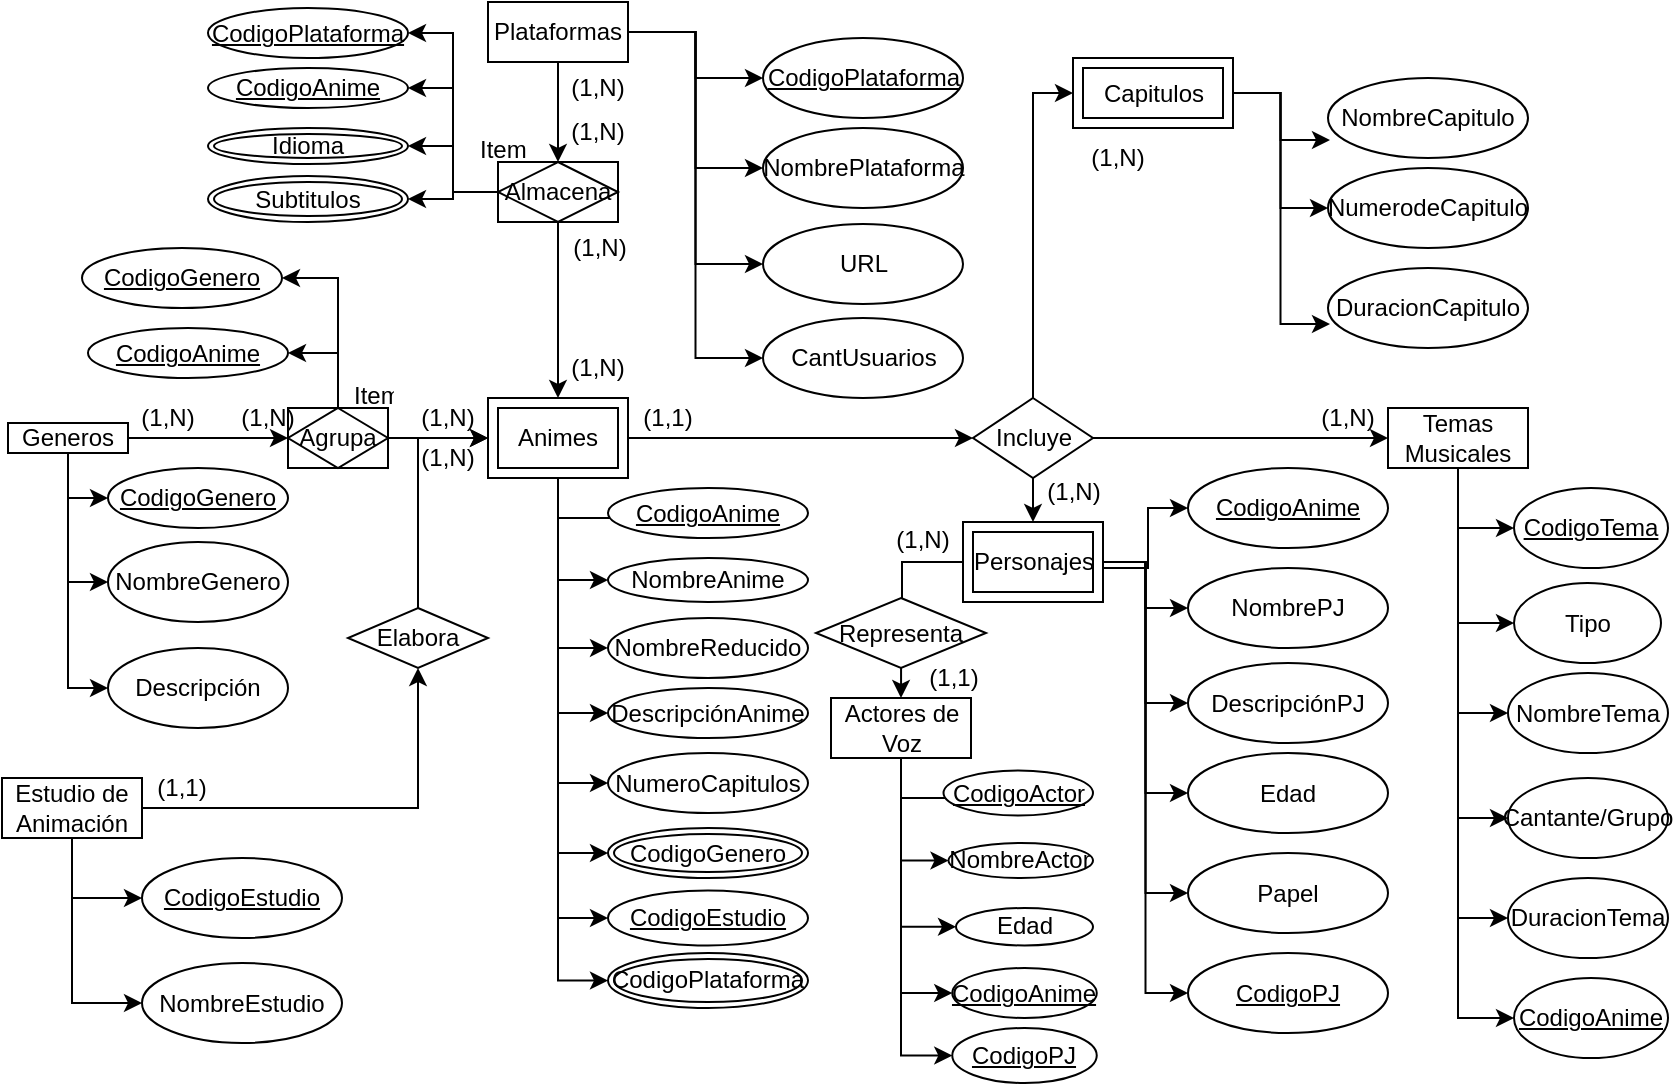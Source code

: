 <mxfile version="27.2.0">
  <diagram id="LH-tsKkg5Ud5S8IPv6GC" name="Page-2">
    <mxGraphModel dx="385" dy="602" grid="0" gridSize="10" guides="1" tooltips="1" connect="1" arrows="1" fold="1" page="0" pageScale="1" pageWidth="827" pageHeight="1169" math="0" shadow="0">
      <root>
        <mxCell id="0" />
        <mxCell id="1" parent="0" />
        <mxCell id="yPKjM2R4A8rT06k8sIfZ-1" style="edgeStyle=orthogonalEdgeStyle;rounded=0;orthogonalLoop=1;jettySize=auto;html=1;entryX=0;entryY=0.5;entryDx=0;entryDy=0;" edge="1" parent="1" source="yPKjM2R4A8rT06k8sIfZ-6" target="yPKjM2R4A8rT06k8sIfZ-85">
          <mxGeometry relative="1" as="geometry" />
        </mxCell>
        <mxCell id="yPKjM2R4A8rT06k8sIfZ-2" style="edgeStyle=orthogonalEdgeStyle;rounded=0;orthogonalLoop=1;jettySize=auto;html=1;entryX=0;entryY=0.5;entryDx=0;entryDy=0;" edge="1" parent="1" source="yPKjM2R4A8rT06k8sIfZ-6" target="yPKjM2R4A8rT06k8sIfZ-84">
          <mxGeometry relative="1" as="geometry" />
        </mxCell>
        <mxCell id="yPKjM2R4A8rT06k8sIfZ-3" style="edgeStyle=orthogonalEdgeStyle;rounded=0;orthogonalLoop=1;jettySize=auto;html=1;entryX=0;entryY=0.5;entryDx=0;entryDy=0;" edge="1" parent="1" source="yPKjM2R4A8rT06k8sIfZ-6" target="yPKjM2R4A8rT06k8sIfZ-86">
          <mxGeometry relative="1" as="geometry" />
        </mxCell>
        <mxCell id="yPKjM2R4A8rT06k8sIfZ-4" style="edgeStyle=orthogonalEdgeStyle;rounded=0;orthogonalLoop=1;jettySize=auto;html=1;entryX=0;entryY=0.5;entryDx=0;entryDy=0;" edge="1" parent="1" source="yPKjM2R4A8rT06k8sIfZ-6" target="yPKjM2R4A8rT06k8sIfZ-95">
          <mxGeometry relative="1" as="geometry" />
        </mxCell>
        <mxCell id="yPKjM2R4A8rT06k8sIfZ-5" style="edgeStyle=orthogonalEdgeStyle;rounded=0;orthogonalLoop=1;jettySize=auto;html=1;" edge="1" parent="1" source="yPKjM2R4A8rT06k8sIfZ-6" target="yPKjM2R4A8rT06k8sIfZ-58">
          <mxGeometry relative="1" as="geometry" />
        </mxCell>
        <mxCell id="yPKjM2R4A8rT06k8sIfZ-6" value="Plataformas" style="whiteSpace=wrap;html=1;align=center;" vertex="1" parent="1">
          <mxGeometry x="340" y="100" width="70" height="30" as="geometry" />
        </mxCell>
        <mxCell id="yPKjM2R4A8rT06k8sIfZ-7" style="edgeStyle=orthogonalEdgeStyle;rounded=0;orthogonalLoop=1;jettySize=auto;html=1;entryX=0;entryY=0.5;entryDx=0;entryDy=0;" edge="1" parent="1" source="yPKjM2R4A8rT06k8sIfZ-11" target="yPKjM2R4A8rT06k8sIfZ-52">
          <mxGeometry relative="1" as="geometry" />
        </mxCell>
        <mxCell id="yPKjM2R4A8rT06k8sIfZ-8" style="edgeStyle=orthogonalEdgeStyle;rounded=0;orthogonalLoop=1;jettySize=auto;html=1;entryX=0;entryY=0.5;entryDx=0;entryDy=0;" edge="1" parent="1" source="yPKjM2R4A8rT06k8sIfZ-11" target="yPKjM2R4A8rT06k8sIfZ-83">
          <mxGeometry relative="1" as="geometry" />
        </mxCell>
        <mxCell id="yPKjM2R4A8rT06k8sIfZ-9" style="edgeStyle=orthogonalEdgeStyle;rounded=0;orthogonalLoop=1;jettySize=auto;html=1;entryX=0;entryY=0.5;entryDx=0;entryDy=0;" edge="1" parent="1" source="yPKjM2R4A8rT06k8sIfZ-11" target="yPKjM2R4A8rT06k8sIfZ-87">
          <mxGeometry relative="1" as="geometry" />
        </mxCell>
        <mxCell id="yPKjM2R4A8rT06k8sIfZ-10" style="edgeStyle=orthogonalEdgeStyle;rounded=0;orthogonalLoop=1;jettySize=auto;html=1;entryX=0;entryY=0.5;entryDx=0;entryDy=0;" edge="1" parent="1" source="yPKjM2R4A8rT06k8sIfZ-11" target="yPKjM2R4A8rT06k8sIfZ-90">
          <mxGeometry relative="1" as="geometry" />
        </mxCell>
        <mxCell id="yPKjM2R4A8rT06k8sIfZ-11" value="Generos" style="whiteSpace=wrap;html=1;align=center;" vertex="1" parent="1">
          <mxGeometry x="100" y="310.5" width="60" height="15" as="geometry" />
        </mxCell>
        <mxCell id="yPKjM2R4A8rT06k8sIfZ-12" style="edgeStyle=orthogonalEdgeStyle;rounded=0;orthogonalLoop=1;jettySize=auto;html=1;entryX=0;entryY=0.5;entryDx=0;entryDy=0;" edge="1" parent="1" source="yPKjM2R4A8rT06k8sIfZ-21" target="yPKjM2R4A8rT06k8sIfZ-64">
          <mxGeometry relative="1" as="geometry" />
        </mxCell>
        <mxCell id="yPKjM2R4A8rT06k8sIfZ-13" style="edgeStyle=orthogonalEdgeStyle;rounded=0;orthogonalLoop=1;jettySize=auto;html=1;entryX=0;entryY=0.5;entryDx=0;entryDy=0;" edge="1" parent="1" source="yPKjM2R4A8rT06k8sIfZ-21" target="yPKjM2R4A8rT06k8sIfZ-105">
          <mxGeometry relative="1" as="geometry" />
        </mxCell>
        <mxCell id="yPKjM2R4A8rT06k8sIfZ-14" style="edgeStyle=orthogonalEdgeStyle;rounded=0;orthogonalLoop=1;jettySize=auto;html=1;entryX=0;entryY=0.5;entryDx=0;entryDy=0;" edge="1" parent="1" source="yPKjM2R4A8rT06k8sIfZ-21" target="yPKjM2R4A8rT06k8sIfZ-106">
          <mxGeometry relative="1" as="geometry" />
        </mxCell>
        <mxCell id="yPKjM2R4A8rT06k8sIfZ-15" style="edgeStyle=orthogonalEdgeStyle;rounded=0;orthogonalLoop=1;jettySize=auto;html=1;entryX=0;entryY=0.5;entryDx=0;entryDy=0;" edge="1" parent="1" source="yPKjM2R4A8rT06k8sIfZ-21" target="yPKjM2R4A8rT06k8sIfZ-108">
          <mxGeometry relative="1" as="geometry" />
        </mxCell>
        <mxCell id="yPKjM2R4A8rT06k8sIfZ-16" style="edgeStyle=orthogonalEdgeStyle;rounded=0;orthogonalLoop=1;jettySize=auto;html=1;entryX=0;entryY=0.5;entryDx=0;entryDy=0;" edge="1" parent="1" source="yPKjM2R4A8rT06k8sIfZ-21" target="yPKjM2R4A8rT06k8sIfZ-109">
          <mxGeometry relative="1" as="geometry" />
        </mxCell>
        <mxCell id="yPKjM2R4A8rT06k8sIfZ-17" style="edgeStyle=orthogonalEdgeStyle;rounded=0;orthogonalLoop=1;jettySize=auto;html=1;entryX=0;entryY=0.5;entryDx=0;entryDy=0;" edge="1" parent="1" source="yPKjM2R4A8rT06k8sIfZ-21" target="yPKjM2R4A8rT06k8sIfZ-107">
          <mxGeometry relative="1" as="geometry" />
        </mxCell>
        <mxCell id="yPKjM2R4A8rT06k8sIfZ-18" style="edgeStyle=orthogonalEdgeStyle;rounded=0;orthogonalLoop=1;jettySize=auto;html=1;entryX=0;entryY=0.5;entryDx=0;entryDy=0;" edge="1" parent="1" source="yPKjM2R4A8rT06k8sIfZ-21" target="yPKjM2R4A8rT06k8sIfZ-110">
          <mxGeometry relative="1" as="geometry" />
        </mxCell>
        <mxCell id="yPKjM2R4A8rT06k8sIfZ-19" style="edgeStyle=orthogonalEdgeStyle;rounded=0;orthogonalLoop=1;jettySize=auto;html=1;entryX=0;entryY=0.5;entryDx=0;entryDy=0;" edge="1" parent="1" source="yPKjM2R4A8rT06k8sIfZ-21" target="yPKjM2R4A8rT06k8sIfZ-112">
          <mxGeometry relative="1" as="geometry" />
        </mxCell>
        <mxCell id="yPKjM2R4A8rT06k8sIfZ-20" style="edgeStyle=orthogonalEdgeStyle;rounded=0;orthogonalLoop=1;jettySize=auto;html=1;entryX=0;entryY=0.5;entryDx=0;entryDy=0;" edge="1" parent="1" source="yPKjM2R4A8rT06k8sIfZ-21" target="yPKjM2R4A8rT06k8sIfZ-111">
          <mxGeometry relative="1" as="geometry" />
        </mxCell>
        <mxCell id="yPKjM2R4A8rT06k8sIfZ-21" value="Animes" style="shape=ext;margin=3;double=1;whiteSpace=wrap;html=1;align=center;" vertex="1" parent="1">
          <mxGeometry x="340" y="298" width="70" height="40" as="geometry" />
        </mxCell>
        <mxCell id="yPKjM2R4A8rT06k8sIfZ-22" style="edgeStyle=orthogonalEdgeStyle;rounded=0;orthogonalLoop=1;jettySize=auto;html=1;entryX=0;entryY=0.5;entryDx=0;entryDy=0;exitX=0.5;exitY=1;exitDx=0;exitDy=0;" edge="1" parent="1" source="yPKjM2R4A8rT06k8sIfZ-25" target="yPKjM2R4A8rT06k8sIfZ-89">
          <mxGeometry relative="1" as="geometry" />
        </mxCell>
        <mxCell id="yPKjM2R4A8rT06k8sIfZ-23" style="edgeStyle=orthogonalEdgeStyle;rounded=0;orthogonalLoop=1;jettySize=auto;html=1;entryX=0;entryY=0.5;entryDx=0;entryDy=0;" edge="1" parent="1" source="yPKjM2R4A8rT06k8sIfZ-25" target="yPKjM2R4A8rT06k8sIfZ-91">
          <mxGeometry relative="1" as="geometry" />
        </mxCell>
        <mxCell id="yPKjM2R4A8rT06k8sIfZ-24" style="edgeStyle=orthogonalEdgeStyle;rounded=0;orthogonalLoop=1;jettySize=auto;html=1;entryX=0.5;entryY=1;entryDx=0;entryDy=0;" edge="1" parent="1" source="yPKjM2R4A8rT06k8sIfZ-25" target="yPKjM2R4A8rT06k8sIfZ-60">
          <mxGeometry relative="1" as="geometry" />
        </mxCell>
        <mxCell id="yPKjM2R4A8rT06k8sIfZ-25" value="Estudio de Animación" style="whiteSpace=wrap;html=1;align=center;" vertex="1" parent="1">
          <mxGeometry x="97" y="488" width="70" height="30" as="geometry" />
        </mxCell>
        <mxCell id="yPKjM2R4A8rT06k8sIfZ-26" style="edgeStyle=orthogonalEdgeStyle;rounded=0;orthogonalLoop=1;jettySize=auto;html=1;entryX=0;entryY=0.5;entryDx=0;entryDy=0;" edge="1" parent="1" source="yPKjM2R4A8rT06k8sIfZ-27" target="yPKjM2R4A8rT06k8sIfZ-93">
          <mxGeometry relative="1" as="geometry" />
        </mxCell>
        <mxCell id="yPKjM2R4A8rT06k8sIfZ-27" value="Capitulos" style="shape=ext;margin=3;double=1;whiteSpace=wrap;html=1;align=center;" vertex="1" parent="1">
          <mxGeometry x="632.5" y="128" width="80" height="35" as="geometry" />
        </mxCell>
        <mxCell id="yPKjM2R4A8rT06k8sIfZ-28" style="edgeStyle=orthogonalEdgeStyle;rounded=0;orthogonalLoop=1;jettySize=auto;html=1;entryX=0.5;entryY=0;entryDx=0;entryDy=0;exitX=0;exitY=0.5;exitDx=0;exitDy=0;" edge="1" parent="1" source="yPKjM2R4A8rT06k8sIfZ-35" target="yPKjM2R4A8rT06k8sIfZ-66">
          <mxGeometry relative="1" as="geometry">
            <Array as="points">
              <mxPoint x="547" y="380" />
              <mxPoint x="547" y="433" />
            </Array>
          </mxGeometry>
        </mxCell>
        <mxCell id="yPKjM2R4A8rT06k8sIfZ-29" style="edgeStyle=orthogonalEdgeStyle;rounded=0;orthogonalLoop=1;jettySize=auto;html=1;entryX=0;entryY=0.5;entryDx=0;entryDy=0;" edge="1" parent="1" source="yPKjM2R4A8rT06k8sIfZ-35" target="yPKjM2R4A8rT06k8sIfZ-114">
          <mxGeometry relative="1" as="geometry" />
        </mxCell>
        <mxCell id="yPKjM2R4A8rT06k8sIfZ-30" style="edgeStyle=orthogonalEdgeStyle;rounded=0;orthogonalLoop=1;jettySize=auto;html=1;entryX=0;entryY=0.5;entryDx=0;entryDy=0;" edge="1" parent="1" source="yPKjM2R4A8rT06k8sIfZ-35" target="yPKjM2R4A8rT06k8sIfZ-117">
          <mxGeometry relative="1" as="geometry" />
        </mxCell>
        <mxCell id="yPKjM2R4A8rT06k8sIfZ-31" style="edgeStyle=orthogonalEdgeStyle;rounded=0;orthogonalLoop=1;jettySize=auto;html=1;entryX=0;entryY=0.5;entryDx=0;entryDy=0;" edge="1" parent="1" source="yPKjM2R4A8rT06k8sIfZ-35" target="yPKjM2R4A8rT06k8sIfZ-118">
          <mxGeometry relative="1" as="geometry" />
        </mxCell>
        <mxCell id="yPKjM2R4A8rT06k8sIfZ-32" value="" style="edgeStyle=orthogonalEdgeStyle;rounded=0;orthogonalLoop=1;jettySize=auto;html=1;" edge="1" parent="1" source="yPKjM2R4A8rT06k8sIfZ-35" target="yPKjM2R4A8rT06k8sIfZ-116">
          <mxGeometry relative="1" as="geometry">
            <Array as="points">
              <mxPoint x="670" y="383" />
              <mxPoint x="670" y="353" />
            </Array>
          </mxGeometry>
        </mxCell>
        <mxCell id="yPKjM2R4A8rT06k8sIfZ-33" style="edgeStyle=orthogonalEdgeStyle;rounded=0;orthogonalLoop=1;jettySize=auto;html=1;entryX=0;entryY=0.5;entryDx=0;entryDy=0;" edge="1" parent="1" source="yPKjM2R4A8rT06k8sIfZ-35" target="yPKjM2R4A8rT06k8sIfZ-115">
          <mxGeometry relative="1" as="geometry" />
        </mxCell>
        <mxCell id="yPKjM2R4A8rT06k8sIfZ-34" style="edgeStyle=orthogonalEdgeStyle;rounded=0;orthogonalLoop=1;jettySize=auto;html=1;entryX=0;entryY=0.5;entryDx=0;entryDy=0;" edge="1" parent="1" source="yPKjM2R4A8rT06k8sIfZ-35" target="yPKjM2R4A8rT06k8sIfZ-122">
          <mxGeometry relative="1" as="geometry" />
        </mxCell>
        <mxCell id="yPKjM2R4A8rT06k8sIfZ-35" value="Personajes" style="shape=ext;margin=3;double=1;whiteSpace=wrap;html=1;align=center;" vertex="1" parent="1">
          <mxGeometry x="577.5" y="360" width="70" height="40" as="geometry" />
        </mxCell>
        <mxCell id="yPKjM2R4A8rT06k8sIfZ-36" style="edgeStyle=orthogonalEdgeStyle;rounded=0;orthogonalLoop=1;jettySize=auto;html=1;entryX=0;entryY=0.5;entryDx=0;entryDy=0;" edge="1" parent="1" source="yPKjM2R4A8rT06k8sIfZ-42" target="yPKjM2R4A8rT06k8sIfZ-113">
          <mxGeometry relative="1" as="geometry" />
        </mxCell>
        <mxCell id="yPKjM2R4A8rT06k8sIfZ-37" style="edgeStyle=orthogonalEdgeStyle;rounded=0;orthogonalLoop=1;jettySize=auto;html=1;entryX=0;entryY=0.5;entryDx=0;entryDy=0;" edge="1" parent="1" source="yPKjM2R4A8rT06k8sIfZ-42" target="yPKjM2R4A8rT06k8sIfZ-98">
          <mxGeometry relative="1" as="geometry" />
        </mxCell>
        <mxCell id="yPKjM2R4A8rT06k8sIfZ-38" style="edgeStyle=orthogonalEdgeStyle;rounded=0;orthogonalLoop=1;jettySize=auto;html=1;entryX=0;entryY=0.5;entryDx=0;entryDy=0;" edge="1" parent="1" source="yPKjM2R4A8rT06k8sIfZ-42" target="yPKjM2R4A8rT06k8sIfZ-99">
          <mxGeometry relative="1" as="geometry" />
        </mxCell>
        <mxCell id="yPKjM2R4A8rT06k8sIfZ-39" style="edgeStyle=orthogonalEdgeStyle;rounded=0;orthogonalLoop=1;jettySize=auto;html=1;entryX=0;entryY=0.5;entryDx=0;entryDy=0;" edge="1" parent="1" source="yPKjM2R4A8rT06k8sIfZ-42" target="yPKjM2R4A8rT06k8sIfZ-100">
          <mxGeometry relative="1" as="geometry" />
        </mxCell>
        <mxCell id="yPKjM2R4A8rT06k8sIfZ-40" style="edgeStyle=orthogonalEdgeStyle;rounded=0;orthogonalLoop=1;jettySize=auto;html=1;entryX=0;entryY=0.5;entryDx=0;entryDy=0;" edge="1" parent="1" source="yPKjM2R4A8rT06k8sIfZ-42" target="yPKjM2R4A8rT06k8sIfZ-101">
          <mxGeometry relative="1" as="geometry" />
        </mxCell>
        <mxCell id="yPKjM2R4A8rT06k8sIfZ-41" style="edgeStyle=orthogonalEdgeStyle;rounded=0;orthogonalLoop=1;jettySize=auto;html=1;entryX=0;entryY=0.5;entryDx=0;entryDy=0;" edge="1" parent="1" source="yPKjM2R4A8rT06k8sIfZ-42" target="yPKjM2R4A8rT06k8sIfZ-119">
          <mxGeometry relative="1" as="geometry" />
        </mxCell>
        <mxCell id="yPKjM2R4A8rT06k8sIfZ-42" value="Temas Musicales" style="whiteSpace=wrap;html=1;align=center;" vertex="1" parent="1">
          <mxGeometry x="790" y="303" width="70" height="30" as="geometry" />
        </mxCell>
        <mxCell id="yPKjM2R4A8rT06k8sIfZ-43" style="edgeStyle=orthogonalEdgeStyle;rounded=0;orthogonalLoop=1;jettySize=auto;html=1;entryX=0;entryY=0.5;entryDx=0;entryDy=0;" edge="1" parent="1" source="yPKjM2R4A8rT06k8sIfZ-48" target="yPKjM2R4A8rT06k8sIfZ-102">
          <mxGeometry relative="1" as="geometry" />
        </mxCell>
        <mxCell id="yPKjM2R4A8rT06k8sIfZ-44" style="edgeStyle=orthogonalEdgeStyle;rounded=0;orthogonalLoop=1;jettySize=auto;html=1;entryX=0;entryY=0.5;entryDx=0;entryDy=0;" edge="1" parent="1" source="yPKjM2R4A8rT06k8sIfZ-48" target="yPKjM2R4A8rT06k8sIfZ-103">
          <mxGeometry relative="1" as="geometry" />
        </mxCell>
        <mxCell id="yPKjM2R4A8rT06k8sIfZ-45" style="edgeStyle=orthogonalEdgeStyle;rounded=0;orthogonalLoop=1;jettySize=auto;html=1;entryX=0;entryY=0.5;entryDx=0;entryDy=0;" edge="1" parent="1" source="yPKjM2R4A8rT06k8sIfZ-48" target="yPKjM2R4A8rT06k8sIfZ-104">
          <mxGeometry relative="1" as="geometry" />
        </mxCell>
        <mxCell id="yPKjM2R4A8rT06k8sIfZ-46" style="edgeStyle=orthogonalEdgeStyle;rounded=0;orthogonalLoop=1;jettySize=auto;html=1;entryX=0;entryY=0.5;entryDx=0;entryDy=0;" edge="1" parent="1" source="yPKjM2R4A8rT06k8sIfZ-48" target="yPKjM2R4A8rT06k8sIfZ-120">
          <mxGeometry relative="1" as="geometry" />
        </mxCell>
        <mxCell id="yPKjM2R4A8rT06k8sIfZ-47" style="edgeStyle=orthogonalEdgeStyle;rounded=0;orthogonalLoop=1;jettySize=auto;html=1;entryX=0;entryY=0.5;entryDx=0;entryDy=0;" edge="1" parent="1" source="yPKjM2R4A8rT06k8sIfZ-48" target="yPKjM2R4A8rT06k8sIfZ-121">
          <mxGeometry relative="1" as="geometry" />
        </mxCell>
        <mxCell id="yPKjM2R4A8rT06k8sIfZ-48" value="Actores de Voz" style="whiteSpace=wrap;html=1;align=center;" vertex="1" parent="1">
          <mxGeometry x="511.5" y="448" width="70" height="30" as="geometry" />
        </mxCell>
        <mxCell id="yPKjM2R4A8rT06k8sIfZ-49" style="edgeStyle=orthogonalEdgeStyle;rounded=0;orthogonalLoop=1;jettySize=auto;html=1;entryX=0;entryY=0.5;entryDx=0;entryDy=0;" edge="1" parent="1" source="yPKjM2R4A8rT06k8sIfZ-52" target="yPKjM2R4A8rT06k8sIfZ-21">
          <mxGeometry relative="1" as="geometry" />
        </mxCell>
        <mxCell id="yPKjM2R4A8rT06k8sIfZ-50" style="edgeStyle=orthogonalEdgeStyle;rounded=0;orthogonalLoop=1;jettySize=auto;html=1;entryX=1;entryY=0.5;entryDx=0;entryDy=0;" edge="1" parent="1" source="yPKjM2R4A8rT06k8sIfZ-52" target="yPKjM2R4A8rT06k8sIfZ-125">
          <mxGeometry relative="1" as="geometry">
            <Array as="points">
              <mxPoint x="265" y="238" />
            </Array>
          </mxGeometry>
        </mxCell>
        <mxCell id="yPKjM2R4A8rT06k8sIfZ-51" style="edgeStyle=orthogonalEdgeStyle;rounded=0;orthogonalLoop=1;jettySize=auto;html=1;entryX=1;entryY=0.5;entryDx=0;entryDy=0;" edge="1" parent="1" source="yPKjM2R4A8rT06k8sIfZ-52" target="yPKjM2R4A8rT06k8sIfZ-126">
          <mxGeometry relative="1" as="geometry" />
        </mxCell>
        <mxCell id="yPKjM2R4A8rT06k8sIfZ-52" value="Agrupa" style="shape=associativeEntity;whiteSpace=wrap;html=1;align=center;" vertex="1" parent="1">
          <mxGeometry x="240" y="303" width="50" height="30" as="geometry" />
        </mxCell>
        <mxCell id="yPKjM2R4A8rT06k8sIfZ-53" style="edgeStyle=orthogonalEdgeStyle;rounded=0;orthogonalLoop=1;jettySize=auto;html=1;" edge="1" parent="1" source="yPKjM2R4A8rT06k8sIfZ-58" target="yPKjM2R4A8rT06k8sIfZ-21">
          <mxGeometry relative="1" as="geometry" />
        </mxCell>
        <mxCell id="yPKjM2R4A8rT06k8sIfZ-54" style="edgeStyle=orthogonalEdgeStyle;rounded=0;orthogonalLoop=1;jettySize=auto;html=1;entryX=1;entryY=0.5;entryDx=0;entryDy=0;" edge="1" parent="1" source="yPKjM2R4A8rT06k8sIfZ-58" target="yPKjM2R4A8rT06k8sIfZ-124">
          <mxGeometry relative="1" as="geometry" />
        </mxCell>
        <mxCell id="yPKjM2R4A8rT06k8sIfZ-55" style="edgeStyle=orthogonalEdgeStyle;rounded=0;orthogonalLoop=1;jettySize=auto;html=1;entryX=1;entryY=0.5;entryDx=0;entryDy=0;" edge="1" parent="1" source="yPKjM2R4A8rT06k8sIfZ-58" target="yPKjM2R4A8rT06k8sIfZ-123">
          <mxGeometry relative="1" as="geometry" />
        </mxCell>
        <mxCell id="yPKjM2R4A8rT06k8sIfZ-56" style="edgeStyle=orthogonalEdgeStyle;rounded=0;orthogonalLoop=1;jettySize=auto;html=1;entryX=1;entryY=0.5;entryDx=0;entryDy=0;" edge="1" parent="1" source="yPKjM2R4A8rT06k8sIfZ-58" target="yPKjM2R4A8rT06k8sIfZ-127">
          <mxGeometry relative="1" as="geometry" />
        </mxCell>
        <mxCell id="yPKjM2R4A8rT06k8sIfZ-57" style="edgeStyle=orthogonalEdgeStyle;rounded=0;orthogonalLoop=1;jettySize=auto;html=1;entryX=1;entryY=0.5;entryDx=0;entryDy=0;" edge="1" parent="1" source="yPKjM2R4A8rT06k8sIfZ-58" target="yPKjM2R4A8rT06k8sIfZ-128">
          <mxGeometry relative="1" as="geometry" />
        </mxCell>
        <mxCell id="yPKjM2R4A8rT06k8sIfZ-58" value="Almacena" style="shape=associativeEntity;whiteSpace=wrap;html=1;align=center;" vertex="1" parent="1">
          <mxGeometry x="345" y="180" width="60" height="30" as="geometry" />
        </mxCell>
        <mxCell id="yPKjM2R4A8rT06k8sIfZ-59" style="edgeStyle=orthogonalEdgeStyle;rounded=0;orthogonalLoop=1;jettySize=auto;html=1;" edge="1" parent="1" source="yPKjM2R4A8rT06k8sIfZ-60" target="yPKjM2R4A8rT06k8sIfZ-21">
          <mxGeometry relative="1" as="geometry">
            <Array as="points">
              <mxPoint x="305" y="318" />
            </Array>
          </mxGeometry>
        </mxCell>
        <mxCell id="yPKjM2R4A8rT06k8sIfZ-60" value="Elabora" style="shape=rhombus;perimeter=rhombusPerimeter;whiteSpace=wrap;html=1;align=center;" vertex="1" parent="1">
          <mxGeometry x="270" y="403" width="70" height="30" as="geometry" />
        </mxCell>
        <mxCell id="yPKjM2R4A8rT06k8sIfZ-61" style="edgeStyle=orthogonalEdgeStyle;rounded=0;orthogonalLoop=1;jettySize=auto;html=1;entryX=0;entryY=0.5;entryDx=0;entryDy=0;" edge="1" parent="1" source="yPKjM2R4A8rT06k8sIfZ-64" target="yPKjM2R4A8rT06k8sIfZ-42">
          <mxGeometry relative="1" as="geometry" />
        </mxCell>
        <mxCell id="yPKjM2R4A8rT06k8sIfZ-62" style="edgeStyle=orthogonalEdgeStyle;rounded=0;orthogonalLoop=1;jettySize=auto;html=1;entryX=0.5;entryY=0;entryDx=0;entryDy=0;exitX=0.5;exitY=1;exitDx=0;exitDy=0;" edge="1" parent="1" source="yPKjM2R4A8rT06k8sIfZ-64" target="yPKjM2R4A8rT06k8sIfZ-35">
          <mxGeometry relative="1" as="geometry" />
        </mxCell>
        <mxCell id="yPKjM2R4A8rT06k8sIfZ-63" style="edgeStyle=orthogonalEdgeStyle;rounded=0;orthogonalLoop=1;jettySize=auto;html=1;entryX=0;entryY=0.5;entryDx=0;entryDy=0;" edge="1" parent="1" source="yPKjM2R4A8rT06k8sIfZ-64" target="yPKjM2R4A8rT06k8sIfZ-27">
          <mxGeometry relative="1" as="geometry" />
        </mxCell>
        <mxCell id="yPKjM2R4A8rT06k8sIfZ-64" value="Incluye" style="shape=rhombus;perimeter=rhombusPerimeter;whiteSpace=wrap;html=1;align=center;" vertex="1" parent="1">
          <mxGeometry x="582.5" y="298" width="60" height="40" as="geometry" />
        </mxCell>
        <mxCell id="yPKjM2R4A8rT06k8sIfZ-65" style="edgeStyle=orthogonalEdgeStyle;rounded=0;orthogonalLoop=1;jettySize=auto;html=1;entryX=0.5;entryY=0;entryDx=0;entryDy=0;" edge="1" parent="1" target="yPKjM2R4A8rT06k8sIfZ-48">
          <mxGeometry relative="1" as="geometry">
            <mxPoint x="546.55" y="430.489" as="sourcePoint" />
          </mxGeometry>
        </mxCell>
        <mxCell id="yPKjM2R4A8rT06k8sIfZ-66" value="Representa" style="shape=rhombus;perimeter=rhombusPerimeter;whiteSpace=wrap;html=1;align=center;" vertex="1" parent="1">
          <mxGeometry x="504" y="398" width="85" height="35" as="geometry" />
        </mxCell>
        <mxCell id="yPKjM2R4A8rT06k8sIfZ-67" value="Item" style="text;strokeColor=none;fillColor=none;spacingLeft=4;spacingRight=4;overflow=hidden;rotatable=0;points=[[0,0.5],[1,0.5]];portConstraint=eastwest;fontSize=12;whiteSpace=wrap;html=1;" vertex="1" parent="1">
          <mxGeometry x="267" y="283" width="30" height="20" as="geometry" />
        </mxCell>
        <mxCell id="yPKjM2R4A8rT06k8sIfZ-68" value="Item" style="text;strokeColor=none;fillColor=none;spacingLeft=4;spacingRight=4;overflow=hidden;rotatable=0;points=[[0,0.5],[1,0.5]];portConstraint=eastwest;fontSize=12;whiteSpace=wrap;html=1;" vertex="1" parent="1">
          <mxGeometry x="330" y="160" width="40" height="30" as="geometry" />
        </mxCell>
        <mxCell id="yPKjM2R4A8rT06k8sIfZ-69" value="(1,N)" style="text;html=1;align=center;verticalAlign=middle;whiteSpace=wrap;rounded=0;" vertex="1" parent="1">
          <mxGeometry x="150" y="293" width="60" height="30" as="geometry" />
        </mxCell>
        <mxCell id="yPKjM2R4A8rT06k8sIfZ-70" value="(1,N)" style="text;html=1;align=center;verticalAlign=middle;whiteSpace=wrap;rounded=0;" vertex="1" parent="1">
          <mxGeometry x="365" y="128" width="60" height="30" as="geometry" />
        </mxCell>
        <mxCell id="yPKjM2R4A8rT06k8sIfZ-71" value="(1,N)" style="text;html=1;align=center;verticalAlign=middle;whiteSpace=wrap;rounded=0;" vertex="1" parent="1">
          <mxGeometry x="200" y="293" width="60" height="30" as="geometry" />
        </mxCell>
        <mxCell id="yPKjM2R4A8rT06k8sIfZ-72" value="(1,N)" style="text;html=1;align=center;verticalAlign=middle;whiteSpace=wrap;rounded=0;" vertex="1" parent="1">
          <mxGeometry x="290" y="293" width="60" height="30" as="geometry" />
        </mxCell>
        <mxCell id="yPKjM2R4A8rT06k8sIfZ-73" value="(1,N)" style="text;html=1;align=center;verticalAlign=middle;whiteSpace=wrap;rounded=0;" vertex="1" parent="1">
          <mxGeometry x="365" y="150" width="60" height="30" as="geometry" />
        </mxCell>
        <mxCell id="yPKjM2R4A8rT06k8sIfZ-74" value="(1,N)" style="text;html=1;align=center;verticalAlign=middle;whiteSpace=wrap;rounded=0;" vertex="1" parent="1">
          <mxGeometry x="367" y="210" width="58" height="26" as="geometry" />
        </mxCell>
        <mxCell id="yPKjM2R4A8rT06k8sIfZ-75" value="(1,N)" style="text;html=1;align=center;verticalAlign=middle;whiteSpace=wrap;rounded=0;" vertex="1" parent="1">
          <mxGeometry x="365" y="268" width="60" height="30" as="geometry" />
        </mxCell>
        <mxCell id="yPKjM2R4A8rT06k8sIfZ-76" value="(1,N)" style="text;html=1;align=center;verticalAlign=middle;whiteSpace=wrap;rounded=0;" vertex="1" parent="1">
          <mxGeometry x="290" y="313" width="60" height="30" as="geometry" />
        </mxCell>
        <mxCell id="yPKjM2R4A8rT06k8sIfZ-77" value="(1,N)" style="text;html=1;align=center;verticalAlign=middle;whiteSpace=wrap;rounded=0;" vertex="1" parent="1">
          <mxGeometry x="625" y="163" width="60" height="30" as="geometry" />
        </mxCell>
        <mxCell id="yPKjM2R4A8rT06k8sIfZ-78" value="(1,N)" style="text;html=1;align=center;verticalAlign=middle;whiteSpace=wrap;rounded=0;" vertex="1" parent="1">
          <mxGeometry x="740" y="293" width="60" height="30" as="geometry" />
        </mxCell>
        <mxCell id="yPKjM2R4A8rT06k8sIfZ-79" value="(1,N)" style="text;html=1;align=center;verticalAlign=middle;whiteSpace=wrap;rounded=0;" vertex="1" parent="1">
          <mxGeometry x="602.75" y="330" width="60" height="30" as="geometry" />
        </mxCell>
        <mxCell id="yPKjM2R4A8rT06k8sIfZ-80" value="(1,N)" style="text;html=1;align=center;verticalAlign=middle;whiteSpace=wrap;rounded=0;" vertex="1" parent="1">
          <mxGeometry x="526.25" y="355" width="62.75" height="28" as="geometry" />
        </mxCell>
        <mxCell id="yPKjM2R4A8rT06k8sIfZ-81" value="(1,1)" style="text;html=1;align=center;verticalAlign=middle;whiteSpace=wrap;rounded=0;" vertex="1" parent="1">
          <mxGeometry x="400" y="293" width="60" height="30" as="geometry" />
        </mxCell>
        <mxCell id="yPKjM2R4A8rT06k8sIfZ-82" value="(1,1)" style="text;html=1;align=center;verticalAlign=middle;whiteSpace=wrap;rounded=0;" vertex="1" parent="1">
          <mxGeometry x="542.75" y="423" width="60" height="30" as="geometry" />
        </mxCell>
        <mxCell id="yPKjM2R4A8rT06k8sIfZ-83" value="CodigoGenero" style="ellipse;whiteSpace=wrap;html=1;align=center;fontStyle=4;" vertex="1" parent="1">
          <mxGeometry x="150" y="333" width="90" height="30" as="geometry" />
        </mxCell>
        <mxCell id="yPKjM2R4A8rT06k8sIfZ-84" value="NombrePlataforma" style="ellipse;whiteSpace=wrap;html=1;align=center;" vertex="1" parent="1">
          <mxGeometry x="477.5" y="163" width="100" height="40" as="geometry" />
        </mxCell>
        <mxCell id="yPKjM2R4A8rT06k8sIfZ-85" value="CodigoPlataforma" style="ellipse;whiteSpace=wrap;html=1;align=center;fontStyle=4;" vertex="1" parent="1">
          <mxGeometry x="477.5" y="118" width="100" height="40" as="geometry" />
        </mxCell>
        <mxCell id="yPKjM2R4A8rT06k8sIfZ-86" value="CantUsuarios" style="ellipse;whiteSpace=wrap;html=1;align=center;" vertex="1" parent="1">
          <mxGeometry x="477.5" y="258" width="100" height="40" as="geometry" />
        </mxCell>
        <mxCell id="yPKjM2R4A8rT06k8sIfZ-87" value="NombreGenero" style="ellipse;whiteSpace=wrap;html=1;align=center;" vertex="1" parent="1">
          <mxGeometry x="150" y="370" width="90" height="40" as="geometry" />
        </mxCell>
        <mxCell id="yPKjM2R4A8rT06k8sIfZ-88" value="(1,1)" style="text;html=1;align=center;verticalAlign=middle;whiteSpace=wrap;rounded=0;" vertex="1" parent="1">
          <mxGeometry x="157" y="478" width="60" height="30" as="geometry" />
        </mxCell>
        <mxCell id="yPKjM2R4A8rT06k8sIfZ-89" value="CodigoEstudio" style="ellipse;whiteSpace=wrap;html=1;align=center;fontStyle=4;" vertex="1" parent="1">
          <mxGeometry x="167" y="528" width="100" height="40" as="geometry" />
        </mxCell>
        <mxCell id="yPKjM2R4A8rT06k8sIfZ-90" value="Descripción" style="ellipse;whiteSpace=wrap;html=1;align=center;" vertex="1" parent="1">
          <mxGeometry x="150" y="423" width="90" height="40" as="geometry" />
        </mxCell>
        <mxCell id="yPKjM2R4A8rT06k8sIfZ-91" value="NombreEstudio" style="ellipse;whiteSpace=wrap;html=1;align=center;" vertex="1" parent="1">
          <mxGeometry x="167" y="580.5" width="100" height="40" as="geometry" />
        </mxCell>
        <mxCell id="yPKjM2R4A8rT06k8sIfZ-92" value="NombreCapitulo" style="ellipse;whiteSpace=wrap;html=1;align=center;" vertex="1" parent="1">
          <mxGeometry x="760" y="138" width="100" height="40" as="geometry" />
        </mxCell>
        <mxCell id="yPKjM2R4A8rT06k8sIfZ-93" value="NumerodeCapitulo" style="ellipse;whiteSpace=wrap;html=1;align=center;" vertex="1" parent="1">
          <mxGeometry x="760" y="183" width="100" height="40" as="geometry" />
        </mxCell>
        <mxCell id="yPKjM2R4A8rT06k8sIfZ-94" value="DuracionCapitulo" style="ellipse;whiteSpace=wrap;html=1;align=center;" vertex="1" parent="1">
          <mxGeometry x="760" y="233" width="100" height="40" as="geometry" />
        </mxCell>
        <mxCell id="yPKjM2R4A8rT06k8sIfZ-95" value="URL" style="ellipse;whiteSpace=wrap;html=1;align=center;" vertex="1" parent="1">
          <mxGeometry x="477.5" y="211" width="100" height="40" as="geometry" />
        </mxCell>
        <mxCell id="yPKjM2R4A8rT06k8sIfZ-96" style="edgeStyle=orthogonalEdgeStyle;rounded=0;orthogonalLoop=1;jettySize=auto;html=1;entryX=0.01;entryY=0.775;entryDx=0;entryDy=0;entryPerimeter=0;" edge="1" parent="1" source="yPKjM2R4A8rT06k8sIfZ-27" target="yPKjM2R4A8rT06k8sIfZ-92">
          <mxGeometry relative="1" as="geometry" />
        </mxCell>
        <mxCell id="yPKjM2R4A8rT06k8sIfZ-97" style="edgeStyle=orthogonalEdgeStyle;rounded=0;orthogonalLoop=1;jettySize=auto;html=1;entryX=0.01;entryY=0.7;entryDx=0;entryDy=0;entryPerimeter=0;" edge="1" parent="1" source="yPKjM2R4A8rT06k8sIfZ-27" target="yPKjM2R4A8rT06k8sIfZ-94">
          <mxGeometry relative="1" as="geometry" />
        </mxCell>
        <mxCell id="yPKjM2R4A8rT06k8sIfZ-98" value="Tipo" style="ellipse;whiteSpace=wrap;html=1;align=center;" vertex="1" parent="1">
          <mxGeometry x="853" y="390.5" width="73.5" height="40" as="geometry" />
        </mxCell>
        <mxCell id="yPKjM2R4A8rT06k8sIfZ-99" value="NombreTema" style="ellipse;whiteSpace=wrap;html=1;align=center;" vertex="1" parent="1">
          <mxGeometry x="850" y="435.5" width="80" height="40" as="geometry" />
        </mxCell>
        <mxCell id="yPKjM2R4A8rT06k8sIfZ-100" value="Cantante/Grupo" style="ellipse;whiteSpace=wrap;html=1;align=center;" vertex="1" parent="1">
          <mxGeometry x="850" y="488" width="80" height="40" as="geometry" />
        </mxCell>
        <mxCell id="yPKjM2R4A8rT06k8sIfZ-101" value="DuracionTema" style="ellipse;whiteSpace=wrap;html=1;align=center;" vertex="1" parent="1">
          <mxGeometry x="850" y="538" width="80" height="40" as="geometry" />
        </mxCell>
        <mxCell id="yPKjM2R4A8rT06k8sIfZ-102" value="CodigoActor" style="ellipse;whiteSpace=wrap;html=1;align=center;fontStyle=4;" vertex="1" parent="1">
          <mxGeometry x="567.75" y="484.25" width="74.75" height="22.5" as="geometry" />
        </mxCell>
        <mxCell id="yPKjM2R4A8rT06k8sIfZ-103" value="NombreActor" style="ellipse;whiteSpace=wrap;html=1;align=center;" vertex="1" parent="1">
          <mxGeometry x="570.25" y="520.5" width="72.25" height="17.5" as="geometry" />
        </mxCell>
        <mxCell id="yPKjM2R4A8rT06k8sIfZ-104" value="Edad" style="ellipse;whiteSpace=wrap;html=1;align=center;" vertex="1" parent="1">
          <mxGeometry x="574" y="553" width="68.5" height="18.75" as="geometry" />
        </mxCell>
        <mxCell id="yPKjM2R4A8rT06k8sIfZ-105" value="CodigoAnime" style="ellipse;whiteSpace=wrap;html=1;align=center;fontStyle=4;" vertex="1" parent="1">
          <mxGeometry x="400" y="343" width="100" height="25" as="geometry" />
        </mxCell>
        <mxCell id="yPKjM2R4A8rT06k8sIfZ-106" value="NombreAnime" style="ellipse;whiteSpace=wrap;html=1;align=center;" vertex="1" parent="1">
          <mxGeometry x="400" y="378" width="100" height="22" as="geometry" />
        </mxCell>
        <mxCell id="yPKjM2R4A8rT06k8sIfZ-107" value="NumeroCapitulos" style="ellipse;whiteSpace=wrap;html=1;align=center;" vertex="1" parent="1">
          <mxGeometry x="400" y="475.5" width="100" height="30" as="geometry" />
        </mxCell>
        <mxCell id="yPKjM2R4A8rT06k8sIfZ-108" value="NombreReducido" style="ellipse;whiteSpace=wrap;html=1;align=center;" vertex="1" parent="1">
          <mxGeometry x="400" y="407.99" width="100" height="30" as="geometry" />
        </mxCell>
        <mxCell id="yPKjM2R4A8rT06k8sIfZ-109" value="DescripciónAnime" style="ellipse;whiteSpace=wrap;html=1;align=center;" vertex="1" parent="1">
          <mxGeometry x="400" y="443" width="100" height="25" as="geometry" />
        </mxCell>
        <mxCell id="yPKjM2R4A8rT06k8sIfZ-110" value="CodigoEstudio" style="ellipse;whiteSpace=wrap;html=1;align=center;fontStyle=4;" vertex="1" parent="1">
          <mxGeometry x="400" y="544.25" width="100" height="27.5" as="geometry" />
        </mxCell>
        <mxCell id="yPKjM2R4A8rT06k8sIfZ-111" value="CodigoPlataforma" style="ellipse;shape=doubleEllipse;margin=3;whiteSpace=wrap;html=1;align=center;" vertex="1" parent="1">
          <mxGeometry x="400" y="575.5" width="100" height="27.5" as="geometry" />
        </mxCell>
        <mxCell id="yPKjM2R4A8rT06k8sIfZ-112" value="CodigoGenero" style="ellipse;shape=doubleEllipse;margin=3;whiteSpace=wrap;html=1;align=center;" vertex="1" parent="1">
          <mxGeometry x="400" y="513" width="100" height="25" as="geometry" />
        </mxCell>
        <mxCell id="yPKjM2R4A8rT06k8sIfZ-113" value="CodigoTema" style="ellipse;whiteSpace=wrap;html=1;align=center;fontStyle=4;" vertex="1" parent="1">
          <mxGeometry x="853" y="343" width="77" height="40" as="geometry" />
        </mxCell>
        <mxCell id="yPKjM2R4A8rT06k8sIfZ-114" value="NombrePJ" style="ellipse;whiteSpace=wrap;html=1;align=center;" vertex="1" parent="1">
          <mxGeometry x="690" y="383" width="100" height="40" as="geometry" />
        </mxCell>
        <mxCell id="yPKjM2R4A8rT06k8sIfZ-115" value="DescripciónPJ" style="ellipse;whiteSpace=wrap;html=1;align=center;" vertex="1" parent="1">
          <mxGeometry x="690" y="430.5" width="100" height="40" as="geometry" />
        </mxCell>
        <mxCell id="yPKjM2R4A8rT06k8sIfZ-116" value="CodigoAnime" style="ellipse;whiteSpace=wrap;html=1;align=center;fontStyle=4;" vertex="1" parent="1">
          <mxGeometry x="690" y="333" width="100" height="40" as="geometry" />
        </mxCell>
        <mxCell id="yPKjM2R4A8rT06k8sIfZ-117" value="Edad" style="ellipse;whiteSpace=wrap;html=1;align=center;" vertex="1" parent="1">
          <mxGeometry x="690" y="475.5" width="100" height="40" as="geometry" />
        </mxCell>
        <mxCell id="yPKjM2R4A8rT06k8sIfZ-118" value="Papel" style="ellipse;whiteSpace=wrap;html=1;align=center;" vertex="1" parent="1">
          <mxGeometry x="690" y="525.5" width="100" height="40" as="geometry" />
        </mxCell>
        <mxCell id="yPKjM2R4A8rT06k8sIfZ-119" value="CodigoAnime" style="ellipse;whiteSpace=wrap;html=1;align=center;fontStyle=4;" vertex="1" parent="1">
          <mxGeometry x="853" y="588" width="77" height="40" as="geometry" />
        </mxCell>
        <mxCell id="yPKjM2R4A8rT06k8sIfZ-120" value="CodigoAnime" style="ellipse;whiteSpace=wrap;html=1;align=center;fontStyle=4;" vertex="1" parent="1">
          <mxGeometry x="572.13" y="583" width="72.25" height="25" as="geometry" />
        </mxCell>
        <mxCell id="yPKjM2R4A8rT06k8sIfZ-121" value="CodigoPJ" style="ellipse;whiteSpace=wrap;html=1;align=center;fontStyle=4;" vertex="1" parent="1">
          <mxGeometry x="572.13" y="613" width="72.25" height="27.5" as="geometry" />
        </mxCell>
        <mxCell id="yPKjM2R4A8rT06k8sIfZ-122" value="CodigoPJ" style="ellipse;whiteSpace=wrap;html=1;align=center;fontStyle=4;" vertex="1" parent="1">
          <mxGeometry x="690" y="575.5" width="100" height="40" as="geometry" />
        </mxCell>
        <mxCell id="yPKjM2R4A8rT06k8sIfZ-123" value="CodigoPlataforma" style="ellipse;whiteSpace=wrap;html=1;align=center;fontStyle=4;" vertex="1" parent="1">
          <mxGeometry x="200" y="103" width="100" height="25" as="geometry" />
        </mxCell>
        <mxCell id="yPKjM2R4A8rT06k8sIfZ-124" value="CodigoAnime" style="ellipse;whiteSpace=wrap;html=1;align=center;fontStyle=4;" vertex="1" parent="1">
          <mxGeometry x="200" y="133" width="100" height="20" as="geometry" />
        </mxCell>
        <mxCell id="yPKjM2R4A8rT06k8sIfZ-125" value="CodigoGenero" style="ellipse;whiteSpace=wrap;html=1;align=center;fontStyle=4;" vertex="1" parent="1">
          <mxGeometry x="137" y="223" width="100" height="30" as="geometry" />
        </mxCell>
        <mxCell id="yPKjM2R4A8rT06k8sIfZ-126" value="CodigoAnime" style="ellipse;whiteSpace=wrap;html=1;align=center;fontStyle=4;" vertex="1" parent="1">
          <mxGeometry x="140" y="263" width="100" height="25" as="geometry" />
        </mxCell>
        <mxCell id="yPKjM2R4A8rT06k8sIfZ-127" value="Idioma" style="ellipse;shape=doubleEllipse;margin=3;whiteSpace=wrap;html=1;align=center;" vertex="1" parent="1">
          <mxGeometry x="200" y="163" width="100" height="18" as="geometry" />
        </mxCell>
        <mxCell id="yPKjM2R4A8rT06k8sIfZ-128" value="Subtitulos" style="ellipse;shape=doubleEllipse;margin=3;whiteSpace=wrap;html=1;align=center;" vertex="1" parent="1">
          <mxGeometry x="200" y="187" width="100" height="23" as="geometry" />
        </mxCell>
      </root>
    </mxGraphModel>
  </diagram>
</mxfile>
